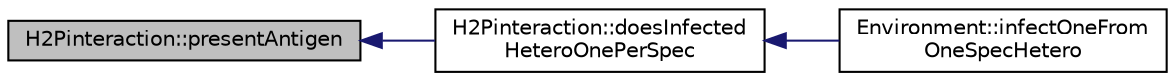 digraph "H2Pinteraction::presentAntigen"
{
  edge [fontname="Helvetica",fontsize="10",labelfontname="Helvetica",labelfontsize="10"];
  node [fontname="Helvetica",fontsize="10",shape=record];
  rankdir="LR";
  Node1 [label="H2Pinteraction::presentAntigen",height=0.2,width=0.4,color="black", fillcolor="grey75", style="filled", fontcolor="black"];
  Node1 -> Node2 [dir="back",color="midnightblue",fontsize="10",style="solid",fontname="Helvetica"];
  Node2 [label="H2Pinteraction::doesInfected\lHeteroOnePerSpec",height=0.2,width=0.4,color="black", fillcolor="white", style="filled",URL="$class_h2_pinteraction.html#a46703648dcef05c6478d6249aeadd2c8",tooltip="Core method. Checks if a host gets infected with a pathogen. Heterozygote has an advantage here over ..."];
  Node2 -> Node3 [dir="back",color="midnightblue",fontsize="10",style="solid",fontname="Helvetica"];
  Node3 [label="Environment::infectOneFrom\lOneSpecHetero",height=0.2,width=0.4,color="black", fillcolor="white", style="filled",URL="$class_environment.html#aecd592b734359557235bb0a6980f77f9",tooltip="Core method. Iterates through the host population and the parasite population to \"infect\" the hosts w..."];
}
